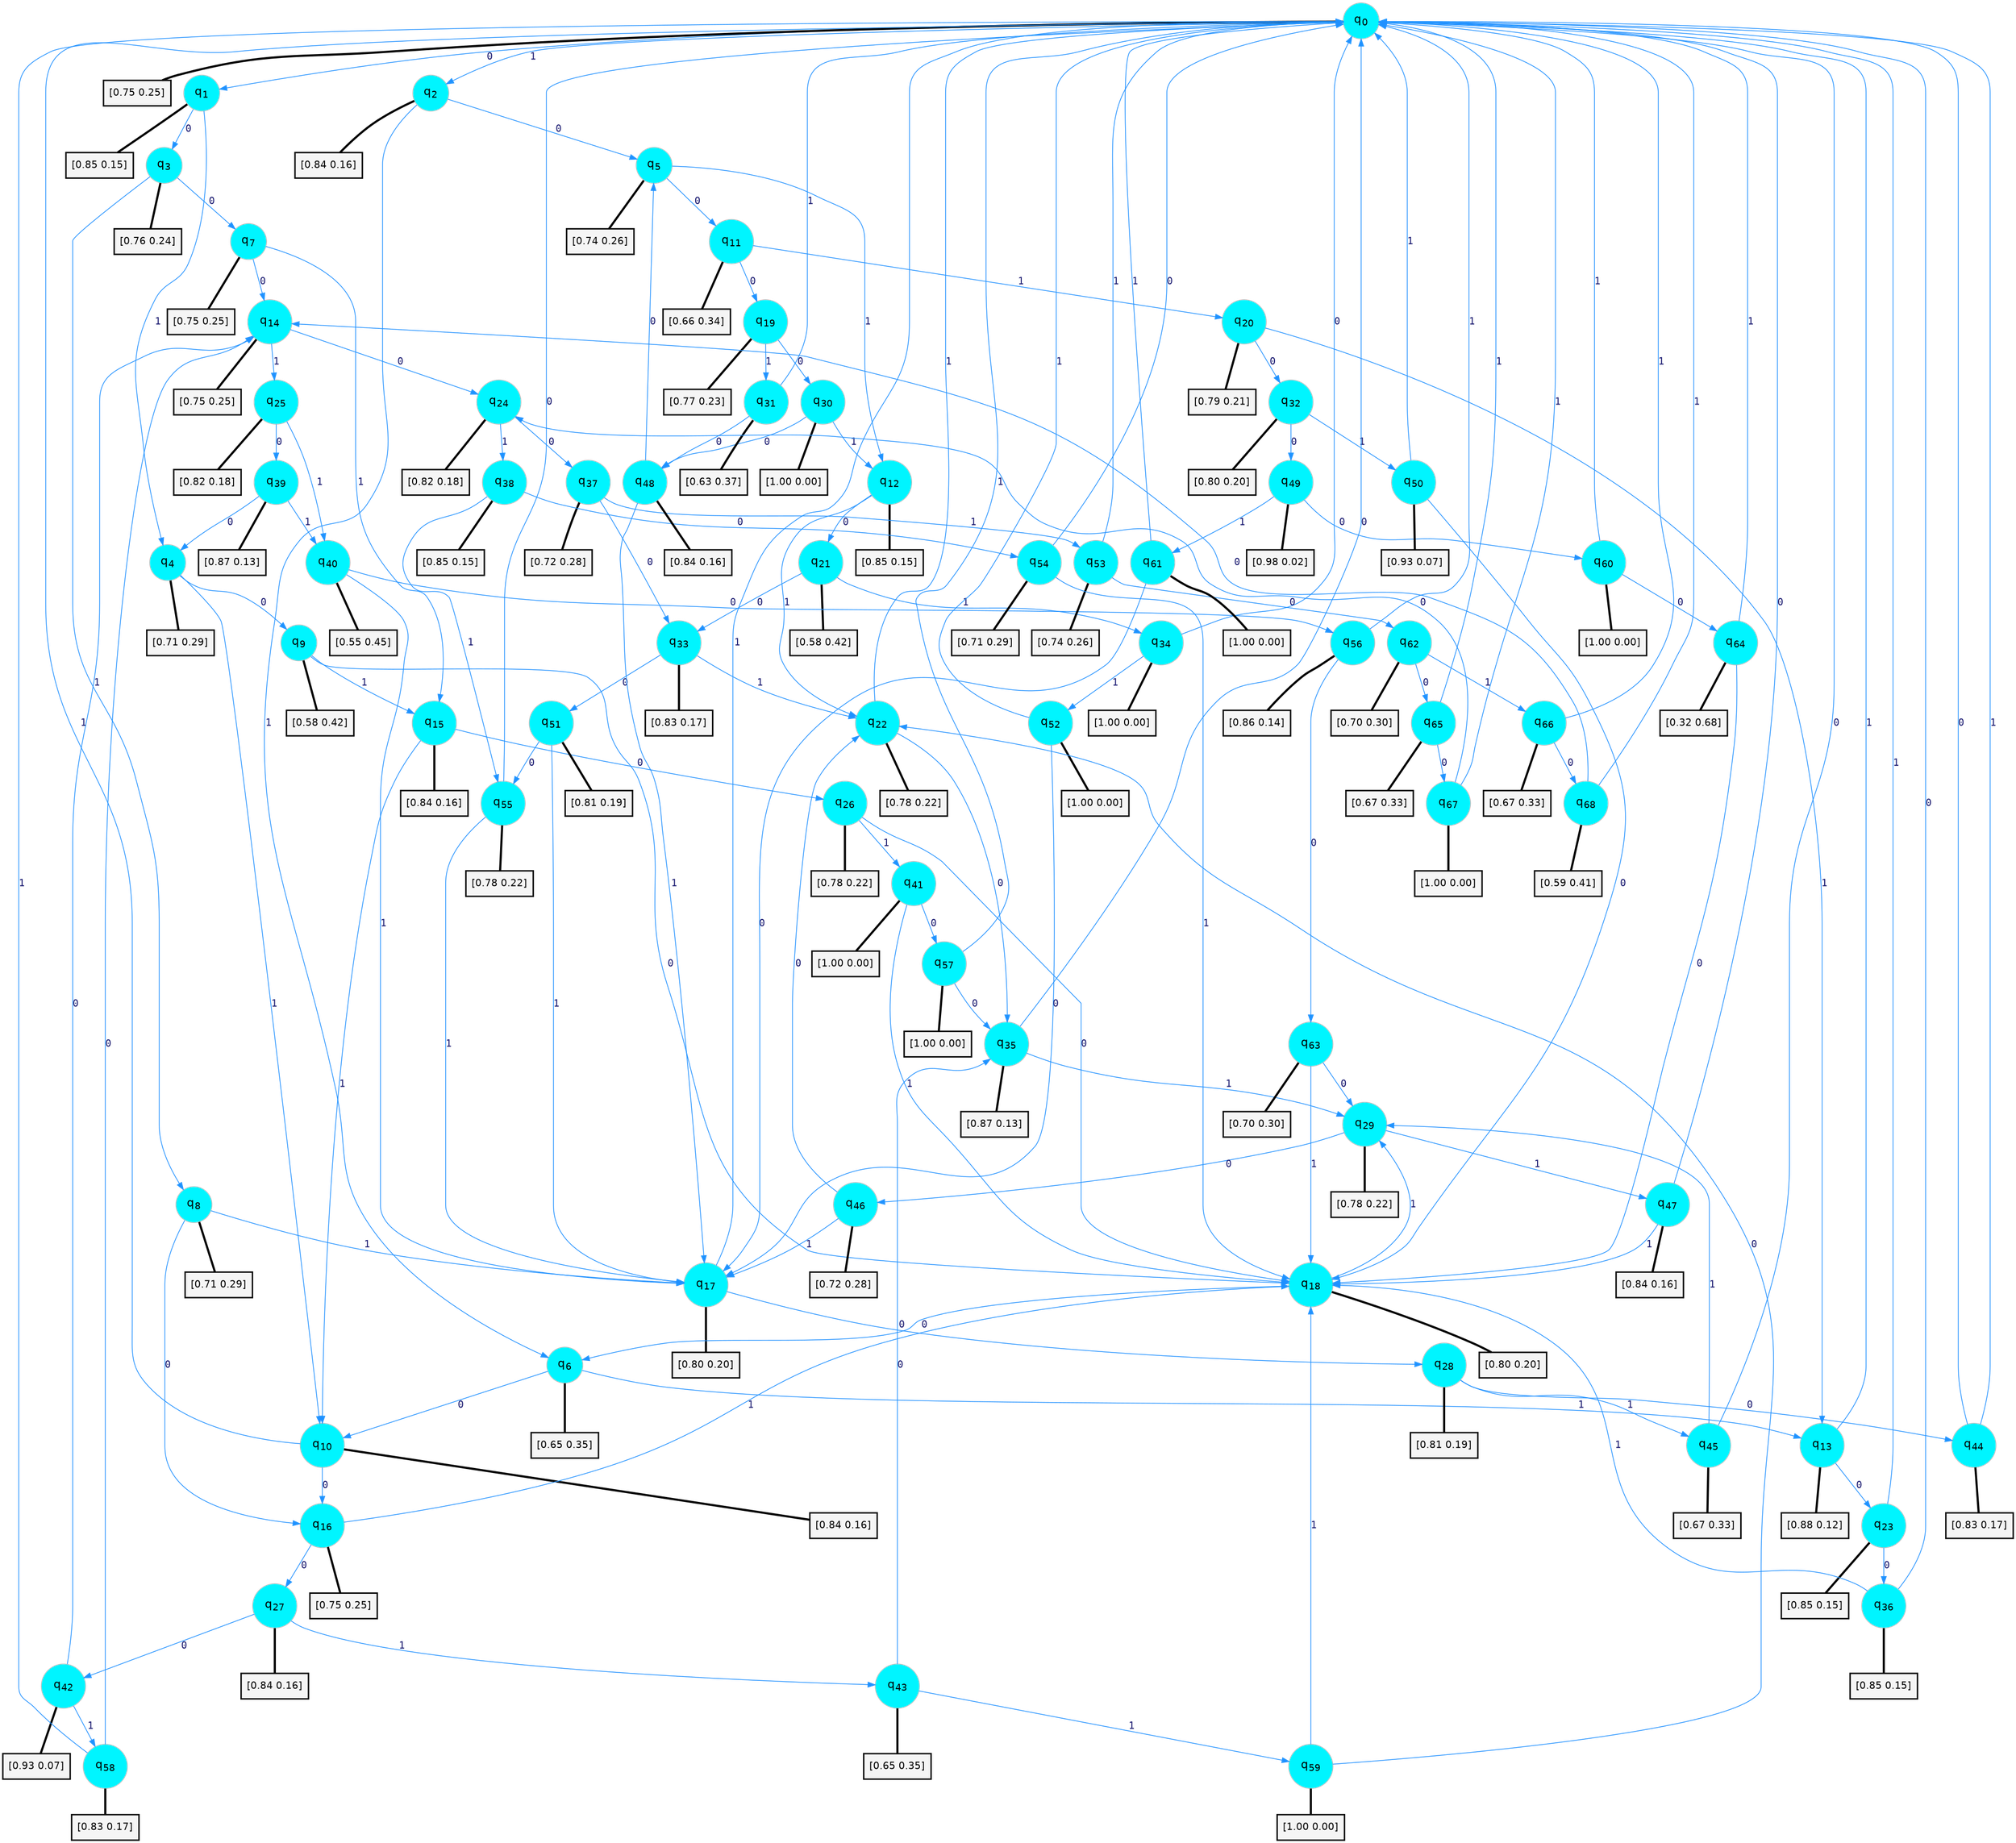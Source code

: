 digraph G {
graph [
bgcolor=transparent, dpi=300, rankdir=TD, size="40,25"];
node [
color=gray, fillcolor=turquoise1, fontcolor=black, fontname=Helvetica, fontsize=16, fontweight=bold, shape=circle, style=filled];
edge [
arrowsize=1, color=dodgerblue1, fontcolor=midnightblue, fontname=courier, fontweight=bold, penwidth=1, style=solid, weight=20];
0[label=<q<SUB>0</SUB>>];
1[label=<q<SUB>1</SUB>>];
2[label=<q<SUB>2</SUB>>];
3[label=<q<SUB>3</SUB>>];
4[label=<q<SUB>4</SUB>>];
5[label=<q<SUB>5</SUB>>];
6[label=<q<SUB>6</SUB>>];
7[label=<q<SUB>7</SUB>>];
8[label=<q<SUB>8</SUB>>];
9[label=<q<SUB>9</SUB>>];
10[label=<q<SUB>10</SUB>>];
11[label=<q<SUB>11</SUB>>];
12[label=<q<SUB>12</SUB>>];
13[label=<q<SUB>13</SUB>>];
14[label=<q<SUB>14</SUB>>];
15[label=<q<SUB>15</SUB>>];
16[label=<q<SUB>16</SUB>>];
17[label=<q<SUB>17</SUB>>];
18[label=<q<SUB>18</SUB>>];
19[label=<q<SUB>19</SUB>>];
20[label=<q<SUB>20</SUB>>];
21[label=<q<SUB>21</SUB>>];
22[label=<q<SUB>22</SUB>>];
23[label=<q<SUB>23</SUB>>];
24[label=<q<SUB>24</SUB>>];
25[label=<q<SUB>25</SUB>>];
26[label=<q<SUB>26</SUB>>];
27[label=<q<SUB>27</SUB>>];
28[label=<q<SUB>28</SUB>>];
29[label=<q<SUB>29</SUB>>];
30[label=<q<SUB>30</SUB>>];
31[label=<q<SUB>31</SUB>>];
32[label=<q<SUB>32</SUB>>];
33[label=<q<SUB>33</SUB>>];
34[label=<q<SUB>34</SUB>>];
35[label=<q<SUB>35</SUB>>];
36[label=<q<SUB>36</SUB>>];
37[label=<q<SUB>37</SUB>>];
38[label=<q<SUB>38</SUB>>];
39[label=<q<SUB>39</SUB>>];
40[label=<q<SUB>40</SUB>>];
41[label=<q<SUB>41</SUB>>];
42[label=<q<SUB>42</SUB>>];
43[label=<q<SUB>43</SUB>>];
44[label=<q<SUB>44</SUB>>];
45[label=<q<SUB>45</SUB>>];
46[label=<q<SUB>46</SUB>>];
47[label=<q<SUB>47</SUB>>];
48[label=<q<SUB>48</SUB>>];
49[label=<q<SUB>49</SUB>>];
50[label=<q<SUB>50</SUB>>];
51[label=<q<SUB>51</SUB>>];
52[label=<q<SUB>52</SUB>>];
53[label=<q<SUB>53</SUB>>];
54[label=<q<SUB>54</SUB>>];
55[label=<q<SUB>55</SUB>>];
56[label=<q<SUB>56</SUB>>];
57[label=<q<SUB>57</SUB>>];
58[label=<q<SUB>58</SUB>>];
59[label=<q<SUB>59</SUB>>];
60[label=<q<SUB>60</SUB>>];
61[label=<q<SUB>61</SUB>>];
62[label=<q<SUB>62</SUB>>];
63[label=<q<SUB>63</SUB>>];
64[label=<q<SUB>64</SUB>>];
65[label=<q<SUB>65</SUB>>];
66[label=<q<SUB>66</SUB>>];
67[label=<q<SUB>67</SUB>>];
68[label=<q<SUB>68</SUB>>];
69[label="[0.75 0.25]", shape=box,fontcolor=black, fontname=Helvetica, fontsize=14, penwidth=2, fillcolor=whitesmoke,color=black];
70[label="[0.85 0.15]", shape=box,fontcolor=black, fontname=Helvetica, fontsize=14, penwidth=2, fillcolor=whitesmoke,color=black];
71[label="[0.84 0.16]", shape=box,fontcolor=black, fontname=Helvetica, fontsize=14, penwidth=2, fillcolor=whitesmoke,color=black];
72[label="[0.76 0.24]", shape=box,fontcolor=black, fontname=Helvetica, fontsize=14, penwidth=2, fillcolor=whitesmoke,color=black];
73[label="[0.71 0.29]", shape=box,fontcolor=black, fontname=Helvetica, fontsize=14, penwidth=2, fillcolor=whitesmoke,color=black];
74[label="[0.74 0.26]", shape=box,fontcolor=black, fontname=Helvetica, fontsize=14, penwidth=2, fillcolor=whitesmoke,color=black];
75[label="[0.65 0.35]", shape=box,fontcolor=black, fontname=Helvetica, fontsize=14, penwidth=2, fillcolor=whitesmoke,color=black];
76[label="[0.75 0.25]", shape=box,fontcolor=black, fontname=Helvetica, fontsize=14, penwidth=2, fillcolor=whitesmoke,color=black];
77[label="[0.71 0.29]", shape=box,fontcolor=black, fontname=Helvetica, fontsize=14, penwidth=2, fillcolor=whitesmoke,color=black];
78[label="[0.58 0.42]", shape=box,fontcolor=black, fontname=Helvetica, fontsize=14, penwidth=2, fillcolor=whitesmoke,color=black];
79[label="[0.84 0.16]", shape=box,fontcolor=black, fontname=Helvetica, fontsize=14, penwidth=2, fillcolor=whitesmoke,color=black];
80[label="[0.66 0.34]", shape=box,fontcolor=black, fontname=Helvetica, fontsize=14, penwidth=2, fillcolor=whitesmoke,color=black];
81[label="[0.85 0.15]", shape=box,fontcolor=black, fontname=Helvetica, fontsize=14, penwidth=2, fillcolor=whitesmoke,color=black];
82[label="[0.88 0.12]", shape=box,fontcolor=black, fontname=Helvetica, fontsize=14, penwidth=2, fillcolor=whitesmoke,color=black];
83[label="[0.75 0.25]", shape=box,fontcolor=black, fontname=Helvetica, fontsize=14, penwidth=2, fillcolor=whitesmoke,color=black];
84[label="[0.84 0.16]", shape=box,fontcolor=black, fontname=Helvetica, fontsize=14, penwidth=2, fillcolor=whitesmoke,color=black];
85[label="[0.75 0.25]", shape=box,fontcolor=black, fontname=Helvetica, fontsize=14, penwidth=2, fillcolor=whitesmoke,color=black];
86[label="[0.80 0.20]", shape=box,fontcolor=black, fontname=Helvetica, fontsize=14, penwidth=2, fillcolor=whitesmoke,color=black];
87[label="[0.80 0.20]", shape=box,fontcolor=black, fontname=Helvetica, fontsize=14, penwidth=2, fillcolor=whitesmoke,color=black];
88[label="[0.77 0.23]", shape=box,fontcolor=black, fontname=Helvetica, fontsize=14, penwidth=2, fillcolor=whitesmoke,color=black];
89[label="[0.79 0.21]", shape=box,fontcolor=black, fontname=Helvetica, fontsize=14, penwidth=2, fillcolor=whitesmoke,color=black];
90[label="[0.58 0.42]", shape=box,fontcolor=black, fontname=Helvetica, fontsize=14, penwidth=2, fillcolor=whitesmoke,color=black];
91[label="[0.78 0.22]", shape=box,fontcolor=black, fontname=Helvetica, fontsize=14, penwidth=2, fillcolor=whitesmoke,color=black];
92[label="[0.85 0.15]", shape=box,fontcolor=black, fontname=Helvetica, fontsize=14, penwidth=2, fillcolor=whitesmoke,color=black];
93[label="[0.82 0.18]", shape=box,fontcolor=black, fontname=Helvetica, fontsize=14, penwidth=2, fillcolor=whitesmoke,color=black];
94[label="[0.82 0.18]", shape=box,fontcolor=black, fontname=Helvetica, fontsize=14, penwidth=2, fillcolor=whitesmoke,color=black];
95[label="[0.78 0.22]", shape=box,fontcolor=black, fontname=Helvetica, fontsize=14, penwidth=2, fillcolor=whitesmoke,color=black];
96[label="[0.84 0.16]", shape=box,fontcolor=black, fontname=Helvetica, fontsize=14, penwidth=2, fillcolor=whitesmoke,color=black];
97[label="[0.81 0.19]", shape=box,fontcolor=black, fontname=Helvetica, fontsize=14, penwidth=2, fillcolor=whitesmoke,color=black];
98[label="[0.78 0.22]", shape=box,fontcolor=black, fontname=Helvetica, fontsize=14, penwidth=2, fillcolor=whitesmoke,color=black];
99[label="[1.00 0.00]", shape=box,fontcolor=black, fontname=Helvetica, fontsize=14, penwidth=2, fillcolor=whitesmoke,color=black];
100[label="[0.63 0.37]", shape=box,fontcolor=black, fontname=Helvetica, fontsize=14, penwidth=2, fillcolor=whitesmoke,color=black];
101[label="[0.80 0.20]", shape=box,fontcolor=black, fontname=Helvetica, fontsize=14, penwidth=2, fillcolor=whitesmoke,color=black];
102[label="[0.83 0.17]", shape=box,fontcolor=black, fontname=Helvetica, fontsize=14, penwidth=2, fillcolor=whitesmoke,color=black];
103[label="[1.00 0.00]", shape=box,fontcolor=black, fontname=Helvetica, fontsize=14, penwidth=2, fillcolor=whitesmoke,color=black];
104[label="[0.87 0.13]", shape=box,fontcolor=black, fontname=Helvetica, fontsize=14, penwidth=2, fillcolor=whitesmoke,color=black];
105[label="[0.85 0.15]", shape=box,fontcolor=black, fontname=Helvetica, fontsize=14, penwidth=2, fillcolor=whitesmoke,color=black];
106[label="[0.72 0.28]", shape=box,fontcolor=black, fontname=Helvetica, fontsize=14, penwidth=2, fillcolor=whitesmoke,color=black];
107[label="[0.85 0.15]", shape=box,fontcolor=black, fontname=Helvetica, fontsize=14, penwidth=2, fillcolor=whitesmoke,color=black];
108[label="[0.87 0.13]", shape=box,fontcolor=black, fontname=Helvetica, fontsize=14, penwidth=2, fillcolor=whitesmoke,color=black];
109[label="[0.55 0.45]", shape=box,fontcolor=black, fontname=Helvetica, fontsize=14, penwidth=2, fillcolor=whitesmoke,color=black];
110[label="[1.00 0.00]", shape=box,fontcolor=black, fontname=Helvetica, fontsize=14, penwidth=2, fillcolor=whitesmoke,color=black];
111[label="[0.93 0.07]", shape=box,fontcolor=black, fontname=Helvetica, fontsize=14, penwidth=2, fillcolor=whitesmoke,color=black];
112[label="[0.65 0.35]", shape=box,fontcolor=black, fontname=Helvetica, fontsize=14, penwidth=2, fillcolor=whitesmoke,color=black];
113[label="[0.83 0.17]", shape=box,fontcolor=black, fontname=Helvetica, fontsize=14, penwidth=2, fillcolor=whitesmoke,color=black];
114[label="[0.67 0.33]", shape=box,fontcolor=black, fontname=Helvetica, fontsize=14, penwidth=2, fillcolor=whitesmoke,color=black];
115[label="[0.72 0.28]", shape=box,fontcolor=black, fontname=Helvetica, fontsize=14, penwidth=2, fillcolor=whitesmoke,color=black];
116[label="[0.84 0.16]", shape=box,fontcolor=black, fontname=Helvetica, fontsize=14, penwidth=2, fillcolor=whitesmoke,color=black];
117[label="[0.84 0.16]", shape=box,fontcolor=black, fontname=Helvetica, fontsize=14, penwidth=2, fillcolor=whitesmoke,color=black];
118[label="[0.98 0.02]", shape=box,fontcolor=black, fontname=Helvetica, fontsize=14, penwidth=2, fillcolor=whitesmoke,color=black];
119[label="[0.93 0.07]", shape=box,fontcolor=black, fontname=Helvetica, fontsize=14, penwidth=2, fillcolor=whitesmoke,color=black];
120[label="[0.81 0.19]", shape=box,fontcolor=black, fontname=Helvetica, fontsize=14, penwidth=2, fillcolor=whitesmoke,color=black];
121[label="[1.00 0.00]", shape=box,fontcolor=black, fontname=Helvetica, fontsize=14, penwidth=2, fillcolor=whitesmoke,color=black];
122[label="[0.74 0.26]", shape=box,fontcolor=black, fontname=Helvetica, fontsize=14, penwidth=2, fillcolor=whitesmoke,color=black];
123[label="[0.71 0.29]", shape=box,fontcolor=black, fontname=Helvetica, fontsize=14, penwidth=2, fillcolor=whitesmoke,color=black];
124[label="[0.78 0.22]", shape=box,fontcolor=black, fontname=Helvetica, fontsize=14, penwidth=2, fillcolor=whitesmoke,color=black];
125[label="[0.86 0.14]", shape=box,fontcolor=black, fontname=Helvetica, fontsize=14, penwidth=2, fillcolor=whitesmoke,color=black];
126[label="[1.00 0.00]", shape=box,fontcolor=black, fontname=Helvetica, fontsize=14, penwidth=2, fillcolor=whitesmoke,color=black];
127[label="[0.83 0.17]", shape=box,fontcolor=black, fontname=Helvetica, fontsize=14, penwidth=2, fillcolor=whitesmoke,color=black];
128[label="[1.00 0.00]", shape=box,fontcolor=black, fontname=Helvetica, fontsize=14, penwidth=2, fillcolor=whitesmoke,color=black];
129[label="[1.00 0.00]", shape=box,fontcolor=black, fontname=Helvetica, fontsize=14, penwidth=2, fillcolor=whitesmoke,color=black];
130[label="[1.00 0.00]", shape=box,fontcolor=black, fontname=Helvetica, fontsize=14, penwidth=2, fillcolor=whitesmoke,color=black];
131[label="[0.70 0.30]", shape=box,fontcolor=black, fontname=Helvetica, fontsize=14, penwidth=2, fillcolor=whitesmoke,color=black];
132[label="[0.70 0.30]", shape=box,fontcolor=black, fontname=Helvetica, fontsize=14, penwidth=2, fillcolor=whitesmoke,color=black];
133[label="[0.32 0.68]", shape=box,fontcolor=black, fontname=Helvetica, fontsize=14, penwidth=2, fillcolor=whitesmoke,color=black];
134[label="[0.67 0.33]", shape=box,fontcolor=black, fontname=Helvetica, fontsize=14, penwidth=2, fillcolor=whitesmoke,color=black];
135[label="[0.67 0.33]", shape=box,fontcolor=black, fontname=Helvetica, fontsize=14, penwidth=2, fillcolor=whitesmoke,color=black];
136[label="[1.00 0.00]", shape=box,fontcolor=black, fontname=Helvetica, fontsize=14, penwidth=2, fillcolor=whitesmoke,color=black];
137[label="[0.59 0.41]", shape=box,fontcolor=black, fontname=Helvetica, fontsize=14, penwidth=2, fillcolor=whitesmoke,color=black];
0->1 [label=0];
0->2 [label=1];
0->69 [arrowhead=none, penwidth=3,color=black];
1->3 [label=0];
1->4 [label=1];
1->70 [arrowhead=none, penwidth=3,color=black];
2->5 [label=0];
2->6 [label=1];
2->71 [arrowhead=none, penwidth=3,color=black];
3->7 [label=0];
3->8 [label=1];
3->72 [arrowhead=none, penwidth=3,color=black];
4->9 [label=0];
4->10 [label=1];
4->73 [arrowhead=none, penwidth=3,color=black];
5->11 [label=0];
5->12 [label=1];
5->74 [arrowhead=none, penwidth=3,color=black];
6->10 [label=0];
6->13 [label=1];
6->75 [arrowhead=none, penwidth=3,color=black];
7->14 [label=0];
7->15 [label=1];
7->76 [arrowhead=none, penwidth=3,color=black];
8->16 [label=0];
8->17 [label=1];
8->77 [arrowhead=none, penwidth=3,color=black];
9->18 [label=0];
9->15 [label=1];
9->78 [arrowhead=none, penwidth=3,color=black];
10->16 [label=0];
10->0 [label=1];
10->79 [arrowhead=none, penwidth=3,color=black];
11->19 [label=0];
11->20 [label=1];
11->80 [arrowhead=none, penwidth=3,color=black];
12->21 [label=0];
12->22 [label=1];
12->81 [arrowhead=none, penwidth=3,color=black];
13->23 [label=0];
13->0 [label=1];
13->82 [arrowhead=none, penwidth=3,color=black];
14->24 [label=0];
14->25 [label=1];
14->83 [arrowhead=none, penwidth=3,color=black];
15->26 [label=0];
15->10 [label=1];
15->84 [arrowhead=none, penwidth=3,color=black];
16->27 [label=0];
16->18 [label=1];
16->85 [arrowhead=none, penwidth=3,color=black];
17->28 [label=0];
17->0 [label=1];
17->86 [arrowhead=none, penwidth=3,color=black];
18->6 [label=0];
18->29 [label=1];
18->87 [arrowhead=none, penwidth=3,color=black];
19->30 [label=0];
19->31 [label=1];
19->88 [arrowhead=none, penwidth=3,color=black];
20->32 [label=0];
20->13 [label=1];
20->89 [arrowhead=none, penwidth=3,color=black];
21->33 [label=0];
21->34 [label=1];
21->90 [arrowhead=none, penwidth=3,color=black];
22->35 [label=0];
22->0 [label=1];
22->91 [arrowhead=none, penwidth=3,color=black];
23->36 [label=0];
23->0 [label=1];
23->92 [arrowhead=none, penwidth=3,color=black];
24->37 [label=0];
24->38 [label=1];
24->93 [arrowhead=none, penwidth=3,color=black];
25->39 [label=0];
25->40 [label=1];
25->94 [arrowhead=none, penwidth=3,color=black];
26->18 [label=0];
26->41 [label=1];
26->95 [arrowhead=none, penwidth=3,color=black];
27->42 [label=0];
27->43 [label=1];
27->96 [arrowhead=none, penwidth=3,color=black];
28->44 [label=0];
28->45 [label=1];
28->97 [arrowhead=none, penwidth=3,color=black];
29->46 [label=0];
29->47 [label=1];
29->98 [arrowhead=none, penwidth=3,color=black];
30->48 [label=0];
30->12 [label=1];
30->99 [arrowhead=none, penwidth=3,color=black];
31->48 [label=0];
31->0 [label=1];
31->100 [arrowhead=none, penwidth=3,color=black];
32->49 [label=0];
32->50 [label=1];
32->101 [arrowhead=none, penwidth=3,color=black];
33->51 [label=0];
33->22 [label=1];
33->102 [arrowhead=none, penwidth=3,color=black];
34->0 [label=0];
34->52 [label=1];
34->103 [arrowhead=none, penwidth=3,color=black];
35->0 [label=0];
35->29 [label=1];
35->104 [arrowhead=none, penwidth=3,color=black];
36->0 [label=0];
36->18 [label=1];
36->105 [arrowhead=none, penwidth=3,color=black];
37->33 [label=0];
37->53 [label=1];
37->106 [arrowhead=none, penwidth=3,color=black];
38->54 [label=0];
38->55 [label=1];
38->107 [arrowhead=none, penwidth=3,color=black];
39->4 [label=0];
39->40 [label=1];
39->108 [arrowhead=none, penwidth=3,color=black];
40->56 [label=0];
40->17 [label=1];
40->109 [arrowhead=none, penwidth=3,color=black];
41->57 [label=0];
41->18 [label=1];
41->110 [arrowhead=none, penwidth=3,color=black];
42->14 [label=0];
42->58 [label=1];
42->111 [arrowhead=none, penwidth=3,color=black];
43->35 [label=0];
43->59 [label=1];
43->112 [arrowhead=none, penwidth=3,color=black];
44->0 [label=0];
44->0 [label=1];
44->113 [arrowhead=none, penwidth=3,color=black];
45->0 [label=0];
45->29 [label=1];
45->114 [arrowhead=none, penwidth=3,color=black];
46->22 [label=0];
46->17 [label=1];
46->115 [arrowhead=none, penwidth=3,color=black];
47->0 [label=0];
47->18 [label=1];
47->116 [arrowhead=none, penwidth=3,color=black];
48->5 [label=0];
48->17 [label=1];
48->117 [arrowhead=none, penwidth=3,color=black];
49->60 [label=0];
49->61 [label=1];
49->118 [arrowhead=none, penwidth=3,color=black];
50->18 [label=0];
50->0 [label=1];
50->119 [arrowhead=none, penwidth=3,color=black];
51->55 [label=0];
51->17 [label=1];
51->120 [arrowhead=none, penwidth=3,color=black];
52->17 [label=0];
52->0 [label=1];
52->121 [arrowhead=none, penwidth=3,color=black];
53->62 [label=0];
53->0 [label=1];
53->122 [arrowhead=none, penwidth=3,color=black];
54->0 [label=0];
54->18 [label=1];
54->123 [arrowhead=none, penwidth=3,color=black];
55->0 [label=0];
55->17 [label=1];
55->124 [arrowhead=none, penwidth=3,color=black];
56->63 [label=0];
56->0 [label=1];
56->125 [arrowhead=none, penwidth=3,color=black];
57->35 [label=0];
57->0 [label=1];
57->126 [arrowhead=none, penwidth=3,color=black];
58->14 [label=0];
58->0 [label=1];
58->127 [arrowhead=none, penwidth=3,color=black];
59->22 [label=0];
59->18 [label=1];
59->128 [arrowhead=none, penwidth=3,color=black];
60->64 [label=0];
60->0 [label=1];
60->129 [arrowhead=none, penwidth=3,color=black];
61->17 [label=0];
61->0 [label=1];
61->130 [arrowhead=none, penwidth=3,color=black];
62->65 [label=0];
62->66 [label=1];
62->131 [arrowhead=none, penwidth=3,color=black];
63->29 [label=0];
63->18 [label=1];
63->132 [arrowhead=none, penwidth=3,color=black];
64->18 [label=0];
64->0 [label=1];
64->133 [arrowhead=none, penwidth=3,color=black];
65->67 [label=0];
65->0 [label=1];
65->134 [arrowhead=none, penwidth=3,color=black];
66->68 [label=0];
66->0 [label=1];
66->135 [arrowhead=none, penwidth=3,color=black];
67->24 [label=0];
67->0 [label=1];
67->136 [arrowhead=none, penwidth=3,color=black];
68->14 [label=0];
68->0 [label=1];
68->137 [arrowhead=none, penwidth=3,color=black];
}
